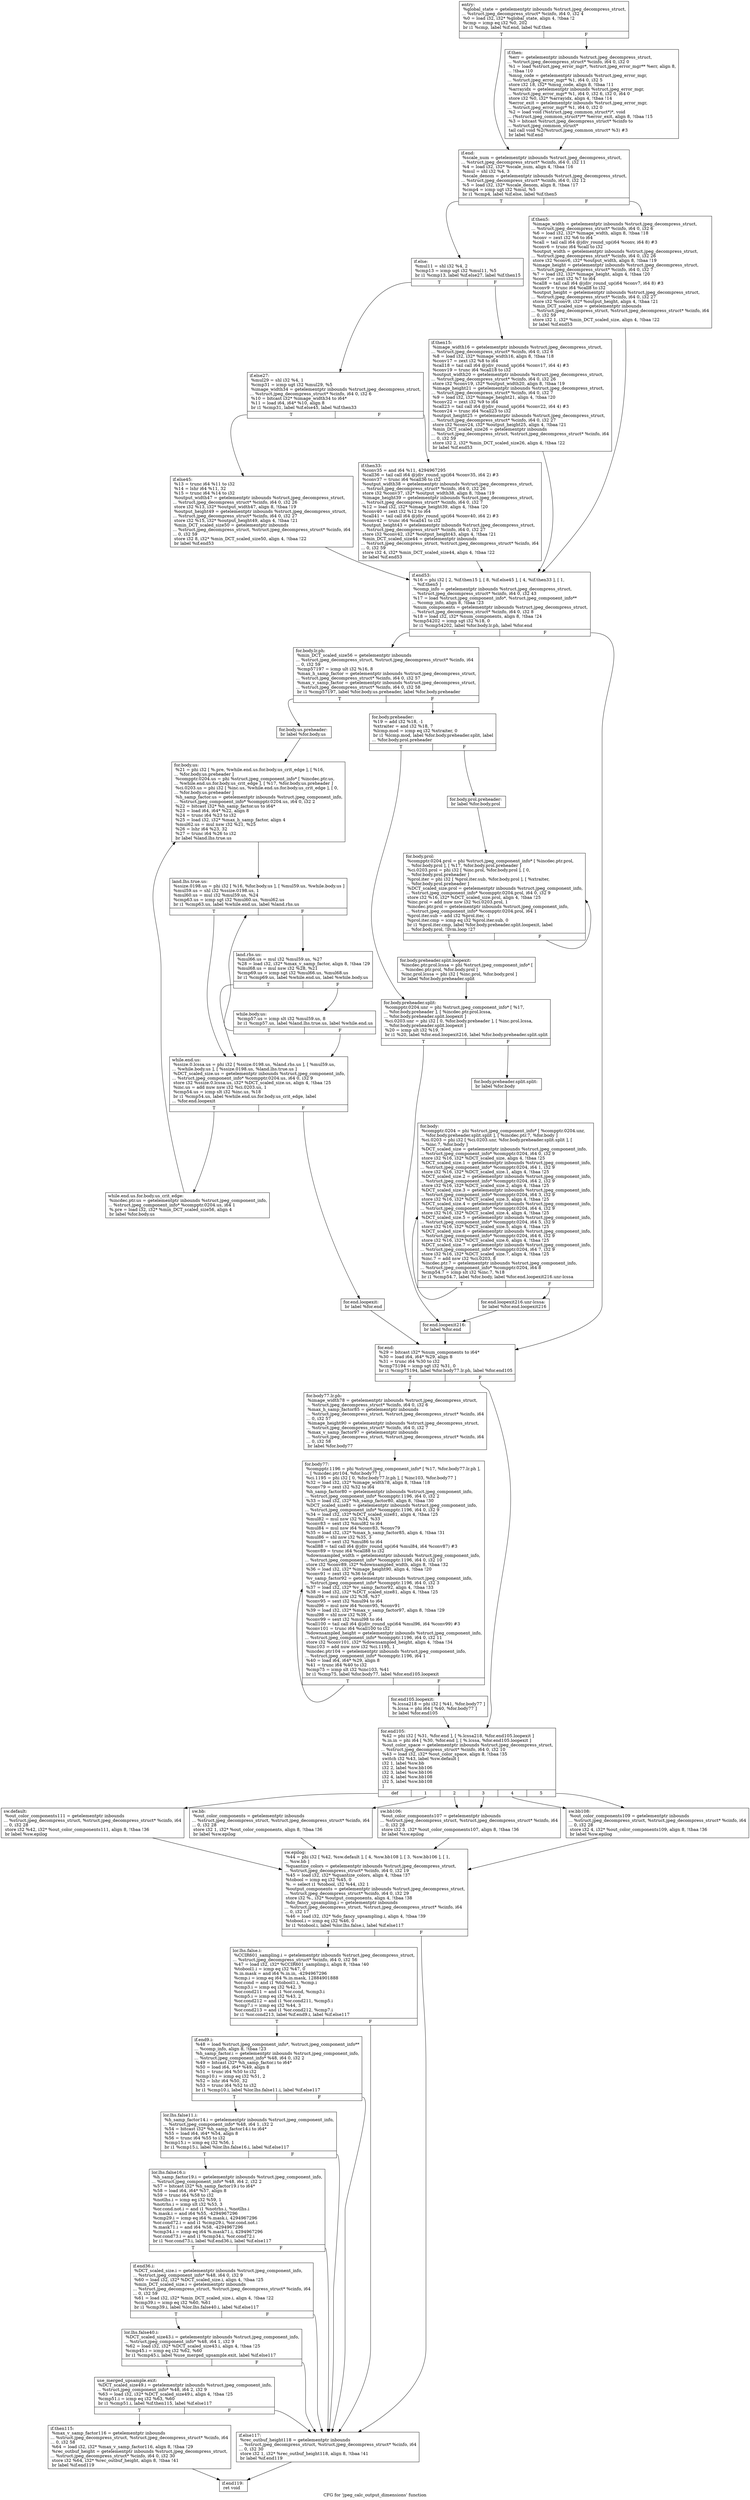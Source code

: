 digraph "CFG for 'jpeg_calc_output_dimensions' function" {
	label="CFG for 'jpeg_calc_output_dimensions' function";

	Node0x60f0290 [shape=record,label="{entry:\l  %global_state = getelementptr inbounds %struct.jpeg_decompress_struct,\l... %struct.jpeg_decompress_struct* %cinfo, i64 0, i32 4\l  %0 = load i32, i32* %global_state, align 4, !tbaa !2\l  %cmp = icmp eq i32 %0, 202\l  br i1 %cmp, label %if.end, label %if.then\l|{<s0>T|<s1>F}}"];
	Node0x60f0290:s0 -> Node0x60f4f40;
	Node0x60f0290:s1 -> Node0x60f5010;
	Node0x60f5010 [shape=record,label="{if.then:                                          \l  %err = getelementptr inbounds %struct.jpeg_decompress_struct,\l... %struct.jpeg_decompress_struct* %cinfo, i64 0, i32 0\l  %1 = load %struct.jpeg_error_mgr*, %struct.jpeg_error_mgr** %err, align 8,\l... !tbaa !10\l  %msg_code = getelementptr inbounds %struct.jpeg_error_mgr,\l... %struct.jpeg_error_mgr* %1, i64 0, i32 5\l  store i32 18, i32* %msg_code, align 8, !tbaa !11\l  %arrayidx = getelementptr inbounds %struct.jpeg_error_mgr,\l... %struct.jpeg_error_mgr* %1, i64 0, i32 6, i32 0, i64 0\l  store i32 %0, i32* %arrayidx, align 4, !tbaa !14\l  %error_exit = getelementptr inbounds %struct.jpeg_error_mgr,\l... %struct.jpeg_error_mgr* %1, i64 0, i32 0\l  %2 = load void (%struct.jpeg_common_struct*)*, void\l... (%struct.jpeg_common_struct*)** %error_exit, align 8, !tbaa !15\l  %3 = bitcast %struct.jpeg_decompress_struct* %cinfo to\l... %struct.jpeg_common_struct*\l  tail call void %2(%struct.jpeg_common_struct* %3) #3\l  br label %if.end\l}"];
	Node0x60f5010 -> Node0x60f4f40;
	Node0x60f4f40 [shape=record,label="{if.end:                                           \l  %scale_num = getelementptr inbounds %struct.jpeg_decompress_struct,\l... %struct.jpeg_decompress_struct* %cinfo, i64 0, i32 11\l  %4 = load i32, i32* %scale_num, align 4, !tbaa !16\l  %mul = shl i32 %4, 3\l  %scale_denom = getelementptr inbounds %struct.jpeg_decompress_struct,\l... %struct.jpeg_decompress_struct* %cinfo, i64 0, i32 12\l  %5 = load i32, i32* %scale_denom, align 8, !tbaa !17\l  %cmp4 = icmp ugt i32 %mul, %5\l  br i1 %cmp4, label %if.else, label %if.then5\l|{<s0>T|<s1>F}}"];
	Node0x60f4f40:s0 -> Node0x60f6500;
	Node0x60f4f40:s1 -> Node0x60f65d0;
	Node0x60f65d0 [shape=record,label="{if.then5:                                         \l  %image_width = getelementptr inbounds %struct.jpeg_decompress_struct,\l... %struct.jpeg_decompress_struct* %cinfo, i64 0, i32 6\l  %6 = load i32, i32* %image_width, align 8, !tbaa !18\l  %conv = zext i32 %6 to i64\l  %call = tail call i64 @jdiv_round_up(i64 %conv, i64 8) #3\l  %conv6 = trunc i64 %call to i32\l  %output_width = getelementptr inbounds %struct.jpeg_decompress_struct,\l... %struct.jpeg_decompress_struct* %cinfo, i64 0, i32 26\l  store i32 %conv6, i32* %output_width, align 8, !tbaa !19\l  %image_height = getelementptr inbounds %struct.jpeg_decompress_struct,\l... %struct.jpeg_decompress_struct* %cinfo, i64 0, i32 7\l  %7 = load i32, i32* %image_height, align 4, !tbaa !20\l  %conv7 = zext i32 %7 to i64\l  %call8 = tail call i64 @jdiv_round_up(i64 %conv7, i64 8) #3\l  %conv9 = trunc i64 %call8 to i32\l  %output_height = getelementptr inbounds %struct.jpeg_decompress_struct,\l... %struct.jpeg_decompress_struct* %cinfo, i64 0, i32 27\l  store i32 %conv9, i32* %output_height, align 4, !tbaa !21\l  %min_DCT_scaled_size = getelementptr inbounds\l... %struct.jpeg_decompress_struct, %struct.jpeg_decompress_struct* %cinfo, i64\l... 0, i32 59\l  store i32 1, i32* %min_DCT_scaled_size, align 4, !tbaa !22\l  br label %if.end53\l}"];
	Node0x60f65d0 -> Node0x60f7c70;
	Node0x60f6500 [shape=record,label="{if.else:                                          \l  %mul11 = shl i32 %4, 2\l  %cmp13 = icmp ugt i32 %mul11, %5\l  br i1 %cmp13, label %if.else27, label %if.then15\l|{<s0>T|<s1>F}}"];
	Node0x60f6500:s0 -> Node0x60f7f00;
	Node0x60f6500:s1 -> Node0x60f7f50;
	Node0x60f7f50 [shape=record,label="{if.then15:                                        \l  %image_width16 = getelementptr inbounds %struct.jpeg_decompress_struct,\l... %struct.jpeg_decompress_struct* %cinfo, i64 0, i32 6\l  %8 = load i32, i32* %image_width16, align 8, !tbaa !18\l  %conv17 = zext i32 %8 to i64\l  %call18 = tail call i64 @jdiv_round_up(i64 %conv17, i64 4) #3\l  %conv19 = trunc i64 %call18 to i32\l  %output_width20 = getelementptr inbounds %struct.jpeg_decompress_struct,\l... %struct.jpeg_decompress_struct* %cinfo, i64 0, i32 26\l  store i32 %conv19, i32* %output_width20, align 8, !tbaa !19\l  %image_height21 = getelementptr inbounds %struct.jpeg_decompress_struct,\l... %struct.jpeg_decompress_struct* %cinfo, i64 0, i32 7\l  %9 = load i32, i32* %image_height21, align 4, !tbaa !20\l  %conv22 = zext i32 %9 to i64\l  %call23 = tail call i64 @jdiv_round_up(i64 %conv22, i64 4) #3\l  %conv24 = trunc i64 %call23 to i32\l  %output_height25 = getelementptr inbounds %struct.jpeg_decompress_struct,\l... %struct.jpeg_decompress_struct* %cinfo, i64 0, i32 27\l  store i32 %conv24, i32* %output_height25, align 4, !tbaa !21\l  %min_DCT_scaled_size26 = getelementptr inbounds\l... %struct.jpeg_decompress_struct, %struct.jpeg_decompress_struct* %cinfo, i64\l... 0, i32 59\l  store i32 2, i32* %min_DCT_scaled_size26, align 4, !tbaa !22\l  br label %if.end53\l}"];
	Node0x60f7f50 -> Node0x60f7c70;
	Node0x60f7f00 [shape=record,label="{if.else27:                                        \l  %mul29 = shl i32 %4, 1\l  %cmp31 = icmp ugt i32 %mul29, %5\l  %image_width34 = getelementptr inbounds %struct.jpeg_decompress_struct,\l... %struct.jpeg_decompress_struct* %cinfo, i64 0, i32 6\l  %10 = bitcast i32* %image_width34 to i64*\l  %11 = load i64, i64* %10, align 8\l  br i1 %cmp31, label %if.else45, label %if.then33\l|{<s0>T|<s1>F}}"];
	Node0x60f7f00:s0 -> Node0x60f3200;
	Node0x60f7f00:s1 -> Node0x60f32e0;
	Node0x60f32e0 [shape=record,label="{if.then33:                                        \l  %conv35 = and i64 %11, 4294967295\l  %call36 = tail call i64 @jdiv_round_up(i64 %conv35, i64 2) #3\l  %conv37 = trunc i64 %call36 to i32\l  %output_width38 = getelementptr inbounds %struct.jpeg_decompress_struct,\l... %struct.jpeg_decompress_struct* %cinfo, i64 0, i32 26\l  store i32 %conv37, i32* %output_width38, align 8, !tbaa !19\l  %image_height39 = getelementptr inbounds %struct.jpeg_decompress_struct,\l... %struct.jpeg_decompress_struct* %cinfo, i64 0, i32 7\l  %12 = load i32, i32* %image_height39, align 4, !tbaa !20\l  %conv40 = zext i32 %12 to i64\l  %call41 = tail call i64 @jdiv_round_up(i64 %conv40, i64 2) #3\l  %conv42 = trunc i64 %call41 to i32\l  %output_height43 = getelementptr inbounds %struct.jpeg_decompress_struct,\l... %struct.jpeg_decompress_struct* %cinfo, i64 0, i32 27\l  store i32 %conv42, i32* %output_height43, align 4, !tbaa !21\l  %min_DCT_scaled_size44 = getelementptr inbounds\l... %struct.jpeg_decompress_struct, %struct.jpeg_decompress_struct* %cinfo, i64\l... 0, i32 59\l  store i32 4, i32* %min_DCT_scaled_size44, align 4, !tbaa !22\l  br label %if.end53\l}"];
	Node0x60f32e0 -> Node0x60f7c70;
	Node0x60f3200 [shape=record,label="{if.else45:                                        \l  %13 = trunc i64 %11 to i32\l  %14 = lshr i64 %11, 32\l  %15 = trunc i64 %14 to i32\l  %output_width47 = getelementptr inbounds %struct.jpeg_decompress_struct,\l... %struct.jpeg_decompress_struct* %cinfo, i64 0, i32 26\l  store i32 %13, i32* %output_width47, align 8, !tbaa !19\l  %output_height49 = getelementptr inbounds %struct.jpeg_decompress_struct,\l... %struct.jpeg_decompress_struct* %cinfo, i64 0, i32 27\l  store i32 %15, i32* %output_height49, align 4, !tbaa !21\l  %min_DCT_scaled_size50 = getelementptr inbounds\l... %struct.jpeg_decompress_struct, %struct.jpeg_decompress_struct* %cinfo, i64\l... 0, i32 59\l  store i32 8, i32* %min_DCT_scaled_size50, align 4, !tbaa !22\l  br label %if.end53\l}"];
	Node0x60f3200 -> Node0x60f7c70;
	Node0x60f7c70 [shape=record,label="{if.end53:                                         \l  %16 = phi i32 [ 2, %if.then15 ], [ 8, %if.else45 ], [ 4, %if.then33 ], [ 1,\l... %if.then5 ]\l  %comp_info = getelementptr inbounds %struct.jpeg_decompress_struct,\l... %struct.jpeg_decompress_struct* %cinfo, i64 0, i32 43\l  %17 = load %struct.jpeg_component_info*, %struct.jpeg_component_info**\l... %comp_info, align 8, !tbaa !23\l  %num_components = getelementptr inbounds %struct.jpeg_decompress_struct,\l... %struct.jpeg_decompress_struct* %cinfo, i64 0, i32 8\l  %18 = load i32, i32* %num_components, align 8, !tbaa !24\l  %cmp54202 = icmp sgt i32 %18, 0\l  br i1 %cmp54202, label %for.body.lr.ph, label %for.end\l|{<s0>T|<s1>F}}"];
	Node0x60f7c70:s0 -> Node0x60fccc0;
	Node0x60f7c70:s1 -> Node0x60fcda0;
	Node0x60fccc0 [shape=record,label="{for.body.lr.ph:                                   \l  %min_DCT_scaled_size56 = getelementptr inbounds\l... %struct.jpeg_decompress_struct, %struct.jpeg_decompress_struct* %cinfo, i64\l... 0, i32 59\l  %cmp57197 = icmp ult i32 %16, 8\l  %max_h_samp_factor = getelementptr inbounds %struct.jpeg_decompress_struct,\l... %struct.jpeg_decompress_struct* %cinfo, i64 0, i32 57\l  %max_v_samp_factor = getelementptr inbounds %struct.jpeg_decompress_struct,\l... %struct.jpeg_decompress_struct* %cinfo, i64 0, i32 58\l  br i1 %cmp57197, label %for.body.us.preheader, label %for.body.preheader\l|{<s0>T|<s1>F}}"];
	Node0x60fccc0:s0 -> Node0x60fd300;
	Node0x60fccc0:s1 -> Node0x60fd3a0;
	Node0x60fd3a0 [shape=record,label="{for.body.preheader:                               \l  %19 = add i32 %18, -1\l  %xtraiter = and i32 %18, 7\l  %lcmp.mod = icmp eq i32 %xtraiter, 0\l  br i1 %lcmp.mod, label %for.body.preheader.split, label\l... %for.body.prol.preheader\l|{<s0>T|<s1>F}}"];
	Node0x60fd3a0:s0 -> Node0x60fd750;
	Node0x60fd3a0:s1 -> Node0x60fd810;
	Node0x60fd810 [shape=record,label="{for.body.prol.preheader:                          \l  br label %for.body.prol\l}"];
	Node0x60fd810 -> Node0x60fd980;
	Node0x60fd980 [shape=record,label="{for.body.prol:                                    \l  %compptr.0204.prol = phi %struct.jpeg_component_info* [ %incdec.ptr.prol,\l... %for.body.prol ], [ %17, %for.body.prol.preheader ]\l  %ci.0203.prol = phi i32 [ %inc.prol, %for.body.prol ], [ 0,\l... %for.body.prol.preheader ]\l  %prol.iter = phi i32 [ %prol.iter.sub, %for.body.prol ], [ %xtraiter,\l... %for.body.prol.preheader ]\l  %DCT_scaled_size.prol = getelementptr inbounds %struct.jpeg_component_info,\l... %struct.jpeg_component_info* %compptr.0204.prol, i64 0, i32 9\l  store i32 %16, i32* %DCT_scaled_size.prol, align 4, !tbaa !25\l  %inc.prol = add nuw nsw i32 %ci.0203.prol, 1\l  %incdec.ptr.prol = getelementptr inbounds %struct.jpeg_component_info,\l... %struct.jpeg_component_info* %compptr.0204.prol, i64 1\l  %prol.iter.sub = add i32 %prol.iter, -1\l  %prol.iter.cmp = icmp eq i32 %prol.iter.sub, 0\l  br i1 %prol.iter.cmp, label %for.body.preheader.split.loopexit, label\l... %for.body.prol, !llvm.loop !27\l|{<s0>T|<s1>F}}"];
	Node0x60fd980:s0 -> Node0x60fe3f0;
	Node0x60fd980:s1 -> Node0x60fd980;
	Node0x60fe3f0 [shape=record,label="{for.body.preheader.split.loopexit:                \l  %incdec.ptr.prol.lcssa = phi %struct.jpeg_component_info* [\l... %incdec.ptr.prol, %for.body.prol ]\l  %inc.prol.lcssa = phi i32 [ %inc.prol, %for.body.prol ]\l  br label %for.body.preheader.split\l}"];
	Node0x60fe3f0 -> Node0x60fd750;
	Node0x60fd750 [shape=record,label="{for.body.preheader.split:                         \l  %compptr.0204.unr = phi %struct.jpeg_component_info* [ %17,\l... %for.body.preheader ], [ %incdec.ptr.prol.lcssa,\l... %for.body.preheader.split.loopexit ]\l  %ci.0203.unr = phi i32 [ 0, %for.body.preheader ], [ %inc.prol.lcssa,\l... %for.body.preheader.split.loopexit ]\l  %20 = icmp ult i32 %19, 7\l  br i1 %20, label %for.end.loopexit216, label %for.body.preheader.split.split\l|{<s0>T|<s1>F}}"];
	Node0x60fd750:s0 -> Node0x60fe880;
	Node0x60fd750:s1 -> Node0x60fe980;
	Node0x60fe980 [shape=record,label="{for.body.preheader.split.split:                   \l  br label %for.body\l}"];
	Node0x60fe980 -> Node0x60feb30;
	Node0x60fd300 [shape=record,label="{for.body.us.preheader:                            \l  br label %for.body.us\l}"];
	Node0x60fd300 -> Node0x60febe0;
	Node0x60febe0 [shape=record,label="{for.body.us:                                      \l  %21 = phi i32 [ %.pre, %while.end.us.for.body.us_crit_edge ], [ %16,\l... %for.body.us.preheader ]\l  %compptr.0204.us = phi %struct.jpeg_component_info* [ %incdec.ptr.us,\l... %while.end.us.for.body.us_crit_edge ], [ %17, %for.body.us.preheader ]\l  %ci.0203.us = phi i32 [ %inc.us, %while.end.us.for.body.us_crit_edge ], [ 0,\l... %for.body.us.preheader ]\l  %h_samp_factor.us = getelementptr inbounds %struct.jpeg_component_info,\l... %struct.jpeg_component_info* %compptr.0204.us, i64 0, i32 2\l  %22 = bitcast i32* %h_samp_factor.us to i64*\l  %23 = load i64, i64* %22, align 8\l  %24 = trunc i64 %23 to i32\l  %25 = load i32, i32* %max_h_samp_factor, align 4\l  %mul62.us = mul nsw i32 %21, %25\l  %26 = lshr i64 %23, 32\l  %27 = trunc i64 %26 to i32\l  br label %land.lhs.true.us\l}"];
	Node0x60febe0 -> Node0x60fb600;
	Node0x60fb600 [shape=record,label="{land.lhs.true.us:                                 \l  %ssize.0198.us = phi i32 [ %16, %for.body.us ], [ %mul59.us, %while.body.us ]\l  %mul59.us = shl i32 %ssize.0198.us, 1\l  %mul60.us = mul i32 %mul59.us, %24\l  %cmp63.us = icmp sgt i32 %mul60.us, %mul62.us\l  br i1 %cmp63.us, label %while.end.us, label %land.rhs.us\l|{<s0>T|<s1>F}}"];
	Node0x60fb600:s0 -> Node0x6100910;
	Node0x60fb600:s1 -> Node0x6100990;
	Node0x6100990 [shape=record,label="{land.rhs.us:                                      \l  %mul66.us = mul i32 %mul59.us, %27\l  %28 = load i32, i32* %max_v_samp_factor, align 8, !tbaa !29\l  %mul68.us = mul nsw i32 %28, %21\l  %cmp69.us = icmp sgt i32 %mul66.us, %mul68.us\l  br i1 %cmp69.us, label %while.end.us, label %while.body.us\l|{<s0>T|<s1>F}}"];
	Node0x6100990:s0 -> Node0x6100910;
	Node0x6100990:s1 -> Node0x60fb7a0;
	Node0x60fb7a0 [shape=record,label="{while.body.us:                                    \l  %cmp57.us = icmp slt i32 %mul59.us, 8\l  br i1 %cmp57.us, label %land.lhs.true.us, label %while.end.us\l|{<s0>T|<s1>F}}"];
	Node0x60fb7a0:s0 -> Node0x60fb600;
	Node0x60fb7a0:s1 -> Node0x6100910;
	Node0x6100910 [shape=record,label="{while.end.us:                                     \l  %ssize.0.lcssa.us = phi i32 [ %ssize.0198.us, %land.rhs.us ], [ %mul59.us,\l... %while.body.us ], [ %ssize.0198.us, %land.lhs.true.us ]\l  %DCT_scaled_size.us = getelementptr inbounds %struct.jpeg_component_info,\l... %struct.jpeg_component_info* %compptr.0204.us, i64 0, i32 9\l  store i32 %ssize.0.lcssa.us, i32* %DCT_scaled_size.us, align 4, !tbaa !25\l  %inc.us = add nuw nsw i32 %ci.0203.us, 1\l  %cmp54.us = icmp slt i32 %inc.us, %18\l  br i1 %cmp54.us, label %while.end.us.for.body.us_crit_edge, label\l... %for.end.loopexit\l|{<s0>T|<s1>F}}"];
	Node0x6100910:s0 -> Node0x60fad00;
	Node0x6100910:s1 -> Node0x61018e0;
	Node0x60fad00 [shape=record,label="{while.end.us.for.body.us_crit_edge:               \l  %incdec.ptr.us = getelementptr inbounds %struct.jpeg_component_info,\l... %struct.jpeg_component_info* %compptr.0204.us, i64 1\l  %.pre = load i32, i32* %min_DCT_scaled_size56, align 4\l  br label %for.body.us\l}"];
	Node0x60fad00 -> Node0x60febe0;
	Node0x60feb30 [shape=record,label="{for.body:                                         \l  %compptr.0204 = phi %struct.jpeg_component_info* [ %compptr.0204.unr,\l... %for.body.preheader.split.split ], [ %incdec.ptr.7, %for.body ]\l  %ci.0203 = phi i32 [ %ci.0203.unr, %for.body.preheader.split.split ], [\l... %inc.7, %for.body ]\l  %DCT_scaled_size = getelementptr inbounds %struct.jpeg_component_info,\l... %struct.jpeg_component_info* %compptr.0204, i64 0, i32 9\l  store i32 %16, i32* %DCT_scaled_size, align 4, !tbaa !25\l  %DCT_scaled_size.1 = getelementptr inbounds %struct.jpeg_component_info,\l... %struct.jpeg_component_info* %compptr.0204, i64 1, i32 9\l  store i32 %16, i32* %DCT_scaled_size.1, align 4, !tbaa !25\l  %DCT_scaled_size.2 = getelementptr inbounds %struct.jpeg_component_info,\l... %struct.jpeg_component_info* %compptr.0204, i64 2, i32 9\l  store i32 %16, i32* %DCT_scaled_size.2, align 4, !tbaa !25\l  %DCT_scaled_size.3 = getelementptr inbounds %struct.jpeg_component_info,\l... %struct.jpeg_component_info* %compptr.0204, i64 3, i32 9\l  store i32 %16, i32* %DCT_scaled_size.3, align 4, !tbaa !25\l  %DCT_scaled_size.4 = getelementptr inbounds %struct.jpeg_component_info,\l... %struct.jpeg_component_info* %compptr.0204, i64 4, i32 9\l  store i32 %16, i32* %DCT_scaled_size.4, align 4, !tbaa !25\l  %DCT_scaled_size.5 = getelementptr inbounds %struct.jpeg_component_info,\l... %struct.jpeg_component_info* %compptr.0204, i64 5, i32 9\l  store i32 %16, i32* %DCT_scaled_size.5, align 4, !tbaa !25\l  %DCT_scaled_size.6 = getelementptr inbounds %struct.jpeg_component_info,\l... %struct.jpeg_component_info* %compptr.0204, i64 6, i32 9\l  store i32 %16, i32* %DCT_scaled_size.6, align 4, !tbaa !25\l  %DCT_scaled_size.7 = getelementptr inbounds %struct.jpeg_component_info,\l... %struct.jpeg_component_info* %compptr.0204, i64 7, i32 9\l  store i32 %16, i32* %DCT_scaled_size.7, align 4, !tbaa !25\l  %inc.7 = add nsw i32 %ci.0203, 8\l  %incdec.ptr.7 = getelementptr inbounds %struct.jpeg_component_info,\l... %struct.jpeg_component_info* %compptr.0204, i64 8\l  %cmp54.7 = icmp slt i32 %inc.7, %18\l  br i1 %cmp54.7, label %for.body, label %for.end.loopexit216.unr-lcssa\l|{<s0>T|<s1>F}}"];
	Node0x60feb30:s0 -> Node0x60feb30;
	Node0x60feb30:s1 -> Node0x6102930;
	Node0x61018e0 [shape=record,label="{for.end.loopexit:                                 \l  br label %for.end\l}"];
	Node0x61018e0 -> Node0x60fcda0;
	Node0x6102930 [shape=record,label="{for.end.loopexit216.unr-lcssa:                    \l  br label %for.end.loopexit216\l}"];
	Node0x6102930 -> Node0x60fe880;
	Node0x60fe880 [shape=record,label="{for.end.loopexit216:                              \l  br label %for.end\l}"];
	Node0x60fe880 -> Node0x60fcda0;
	Node0x60fcda0 [shape=record,label="{for.end:                                          \l  %29 = bitcast i32* %num_components to i64*\l  %30 = load i64, i64* %29, align 8\l  %31 = trunc i64 %30 to i32\l  %cmp75194 = icmp sgt i32 %31, 0\l  br i1 %cmp75194, label %for.body77.lr.ph, label %for.end105\l|{<s0>T|<s1>F}}"];
	Node0x60fcda0:s0 -> Node0x6102b20;
	Node0x60fcda0:s1 -> Node0x6102bd0;
	Node0x6102b20 [shape=record,label="{for.body77.lr.ph:                                 \l  %image_width78 = getelementptr inbounds %struct.jpeg_decompress_struct,\l... %struct.jpeg_decompress_struct* %cinfo, i64 0, i32 6\l  %max_h_samp_factor85 = getelementptr inbounds\l... %struct.jpeg_decompress_struct, %struct.jpeg_decompress_struct* %cinfo, i64\l... 0, i32 57\l  %image_height90 = getelementptr inbounds %struct.jpeg_decompress_struct,\l... %struct.jpeg_decompress_struct* %cinfo, i64 0, i32 7\l  %max_v_samp_factor97 = getelementptr inbounds\l... %struct.jpeg_decompress_struct, %struct.jpeg_decompress_struct* %cinfo, i64\l... 0, i32 58\l  br label %for.body77\l}"];
	Node0x6102b20 -> Node0x6102b70;
	Node0x6102b70 [shape=record,label="{for.body77:                                       \l  %compptr.1196 = phi %struct.jpeg_component_info* [ %17, %for.body77.lr.ph ],\l... [ %incdec.ptr104, %for.body77 ]\l  %ci.1195 = phi i32 [ 0, %for.body77.lr.ph ], [ %inc103, %for.body77 ]\l  %32 = load i32, i32* %image_width78, align 8, !tbaa !18\l  %conv79 = zext i32 %32 to i64\l  %h_samp_factor80 = getelementptr inbounds %struct.jpeg_component_info,\l... %struct.jpeg_component_info* %compptr.1196, i64 0, i32 2\l  %33 = load i32, i32* %h_samp_factor80, align 8, !tbaa !30\l  %DCT_scaled_size81 = getelementptr inbounds %struct.jpeg_component_info,\l... %struct.jpeg_component_info* %compptr.1196, i64 0, i32 9\l  %34 = load i32, i32* %DCT_scaled_size81, align 4, !tbaa !25\l  %mul82 = mul nsw i32 %34, %33\l  %conv83 = sext i32 %mul82 to i64\l  %mul84 = mul nsw i64 %conv83, %conv79\l  %35 = load i32, i32* %max_h_samp_factor85, align 4, !tbaa !31\l  %mul86 = shl nsw i32 %35, 3\l  %conv87 = sext i32 %mul86 to i64\l  %call88 = tail call i64 @jdiv_round_up(i64 %mul84, i64 %conv87) #3\l  %conv89 = trunc i64 %call88 to i32\l  %downsampled_width = getelementptr inbounds %struct.jpeg_component_info,\l... %struct.jpeg_component_info* %compptr.1196, i64 0, i32 10\l  store i32 %conv89, i32* %downsampled_width, align 8, !tbaa !32\l  %36 = load i32, i32* %image_height90, align 4, !tbaa !20\l  %conv91 = zext i32 %36 to i64\l  %v_samp_factor92 = getelementptr inbounds %struct.jpeg_component_info,\l... %struct.jpeg_component_info* %compptr.1196, i64 0, i32 3\l  %37 = load i32, i32* %v_samp_factor92, align 4, !tbaa !33\l  %38 = load i32, i32* %DCT_scaled_size81, align 4, !tbaa !25\l  %mul94 = mul nsw i32 %38, %37\l  %conv95 = sext i32 %mul94 to i64\l  %mul96 = mul nsw i64 %conv95, %conv91\l  %39 = load i32, i32* %max_v_samp_factor97, align 8, !tbaa !29\l  %mul98 = shl nsw i32 %39, 3\l  %conv99 = sext i32 %mul98 to i64\l  %call100 = tail call i64 @jdiv_round_up(i64 %mul96, i64 %conv99) #3\l  %conv101 = trunc i64 %call100 to i32\l  %downsampled_height = getelementptr inbounds %struct.jpeg_component_info,\l... %struct.jpeg_component_info* %compptr.1196, i64 0, i32 11\l  store i32 %conv101, i32* %downsampled_height, align 4, !tbaa !34\l  %inc103 = add nuw nsw i32 %ci.1195, 1\l  %incdec.ptr104 = getelementptr inbounds %struct.jpeg_component_info,\l... %struct.jpeg_component_info* %compptr.1196, i64 1\l  %40 = load i64, i64* %29, align 8\l  %41 = trunc i64 %40 to i32\l  %cmp75 = icmp slt i32 %inc103, %41\l  br i1 %cmp75, label %for.body77, label %for.end105.loopexit\l|{<s0>T|<s1>F}}"];
	Node0x6102b70:s0 -> Node0x6102b70;
	Node0x6102b70:s1 -> Node0x60f4000;
	Node0x60f4000 [shape=record,label="{for.end105.loopexit:                              \l  %.lcssa218 = phi i32 [ %41, %for.body77 ]\l  %.lcssa = phi i64 [ %40, %for.body77 ]\l  br label %for.end105\l}"];
	Node0x60f4000 -> Node0x6102bd0;
	Node0x6102bd0 [shape=record,label="{for.end105:                                       \l  %42 = phi i32 [ %31, %for.end ], [ %.lcssa218, %for.end105.loopexit ]\l  %.in.in = phi i64 [ %30, %for.end ], [ %.lcssa, %for.end105.loopexit ]\l  %out_color_space = getelementptr inbounds %struct.jpeg_decompress_struct,\l... %struct.jpeg_decompress_struct* %cinfo, i64 0, i32 10\l  %43 = load i32, i32* %out_color_space, align 8, !tbaa !35\l  switch i32 %43, label %sw.default [\l    i32 1, label %sw.bb\l    i32 2, label %sw.bb106\l    i32 3, label %sw.bb106\l    i32 4, label %sw.bb108\l    i32 5, label %sw.bb108\l  ]\l|{<s0>def|<s1>1|<s2>2|<s3>3|<s4>4|<s5>5}}"];
	Node0x6102bd0:s0 -> Node0x60f4580;
	Node0x6102bd0:s1 -> Node0x60f4660;
	Node0x6102bd0:s2 -> Node0x60f4730;
	Node0x6102bd0:s3 -> Node0x60f4730;
	Node0x6102bd0:s4 -> Node0x60f4810;
	Node0x6102bd0:s5 -> Node0x60f4810;
	Node0x60f4660 [shape=record,label="{sw.bb:                                            \l  %out_color_components = getelementptr inbounds\l... %struct.jpeg_decompress_struct, %struct.jpeg_decompress_struct* %cinfo, i64\l... 0, i32 28\l  store i32 1, i32* %out_color_components, align 8, !tbaa !36\l  br label %sw.epilog\l}"];
	Node0x60f4660 -> Node0x60f4da0;
	Node0x60f4730 [shape=record,label="{sw.bb106:                                         \l  %out_color_components107 = getelementptr inbounds\l... %struct.jpeg_decompress_struct, %struct.jpeg_decompress_struct* %cinfo, i64\l... 0, i32 28\l  store i32 3, i32* %out_color_components107, align 8, !tbaa !36\l  br label %sw.epilog\l}"];
	Node0x60f4730 -> Node0x60f4da0;
	Node0x60f4810 [shape=record,label="{sw.bb108:                                         \l  %out_color_components109 = getelementptr inbounds\l... %struct.jpeg_decompress_struct, %struct.jpeg_decompress_struct* %cinfo, i64\l... 0, i32 28\l  store i32 4, i32* %out_color_components109, align 8, !tbaa !36\l  br label %sw.epilog\l}"];
	Node0x60f4810 -> Node0x60f4da0;
	Node0x60f4580 [shape=record,label="{sw.default:                                       \l  %out_color_components111 = getelementptr inbounds\l... %struct.jpeg_decompress_struct, %struct.jpeg_decompress_struct* %cinfo, i64\l... 0, i32 28\l  store i32 %42, i32* %out_color_components111, align 8, !tbaa !36\l  br label %sw.epilog\l}"];
	Node0x60f4580 -> Node0x60f4da0;
	Node0x60f4da0 [shape=record,label="{sw.epilog:                                        \l  %44 = phi i32 [ %42, %sw.default ], [ 4, %sw.bb108 ], [ 3, %sw.bb106 ], [ 1,\l... %sw.bb ]\l  %quantize_colors = getelementptr inbounds %struct.jpeg_decompress_struct,\l... %struct.jpeg_decompress_struct* %cinfo, i64 0, i32 19\l  %45 = load i32, i32* %quantize_colors, align 4, !tbaa !37\l  %tobool = icmp eq i32 %45, 0\l  %. = select i1 %tobool, i32 %44, i32 1\l  %output_components = getelementptr inbounds %struct.jpeg_decompress_struct,\l... %struct.jpeg_decompress_struct* %cinfo, i64 0, i32 29\l  store i32 %., i32* %output_components, align 4, !tbaa !38\l  %do_fancy_upsampling.i = getelementptr inbounds\l... %struct.jpeg_decompress_struct, %struct.jpeg_decompress_struct* %cinfo, i64\l... 0, i32 17\l  %46 = load i32, i32* %do_fancy_upsampling.i, align 4, !tbaa !39\l  %tobool.i = icmp eq i32 %46, 0\l  br i1 %tobool.i, label %lor.lhs.false.i, label %if.else117\l|{<s0>T|<s1>F}}"];
	Node0x60f4da0:s0 -> Node0x6108840;
	Node0x60f4da0:s1 -> Node0x6108920;
	Node0x6108840 [shape=record,label="{lor.lhs.false.i:                                  \l  %CCIR601_sampling.i = getelementptr inbounds %struct.jpeg_decompress_struct,\l... %struct.jpeg_decompress_struct* %cinfo, i64 0, i32 56\l  %47 = load i32, i32* %CCIR601_sampling.i, align 8, !tbaa !40\l  %tobool1.i = icmp eq i32 %47, 0\l  %.in.mask = and i64 %.in.in, -4294967296\l  %cmp.i = icmp eq i64 %.in.mask, 12884901888\l  %or.cond = and i1 %tobool1.i, %cmp.i\l  %cmp3.i = icmp eq i32 %42, 3\l  %or.cond211 = and i1 %or.cond, %cmp3.i\l  %cmp5.i = icmp eq i32 %43, 2\l  %or.cond212 = and i1 %or.cond211, %cmp5.i\l  %cmp7.i = icmp eq i32 %44, 3\l  %or.cond213 = and i1 %or.cond212, %cmp7.i\l  br i1 %or.cond213, label %if.end9.i, label %if.else117\l|{<s0>T|<s1>F}}"];
	Node0x6108840:s0 -> Node0x60ff290;
	Node0x6108840:s1 -> Node0x6108920;
	Node0x60ff290 [shape=record,label="{if.end9.i:                                        \l  %48 = load %struct.jpeg_component_info*, %struct.jpeg_component_info**\l... %comp_info, align 8, !tbaa !23\l  %h_samp_factor.i = getelementptr inbounds %struct.jpeg_component_info,\l... %struct.jpeg_component_info* %48, i64 0, i32 2\l  %49 = bitcast i32* %h_samp_factor.i to i64*\l  %50 = load i64, i64* %49, align 8\l  %51 = trunc i64 %50 to i32\l  %cmp10.i = icmp eq i32 %51, 2\l  %52 = lshr i64 %50, 32\l  %53 = trunc i64 %52 to i32\l  br i1 %cmp10.i, label %lor.lhs.false11.i, label %if.else117\l|{<s0>T|<s1>F}}"];
	Node0x60ff290:s0 -> Node0x60ffd80;
	Node0x60ff290:s1 -> Node0x6108920;
	Node0x60ffd80 [shape=record,label="{lor.lhs.false11.i:                                \l  %h_samp_factor14.i = getelementptr inbounds %struct.jpeg_component_info,\l... %struct.jpeg_component_info* %48, i64 1, i32 2\l  %54 = bitcast i32* %h_samp_factor14.i to i64*\l  %55 = load i64, i64* %54, align 8\l  %56 = trunc i64 %55 to i32\l  %cmp15.i = icmp eq i32 %56, 1\l  br i1 %cmp15.i, label %lor.lhs.false16.i, label %if.else117\l|{<s0>T|<s1>F}}"];
	Node0x60ffd80:s0 -> Node0x6100180;
	Node0x60ffd80:s1 -> Node0x6108920;
	Node0x6100180 [shape=record,label="{lor.lhs.false16.i:                                \l  %h_samp_factor19.i = getelementptr inbounds %struct.jpeg_component_info,\l... %struct.jpeg_component_info* %48, i64 2, i32 2\l  %57 = bitcast i32* %h_samp_factor19.i to i64*\l  %58 = load i64, i64* %57, align 8\l  %59 = trunc i64 %58 to i32\l  %notlhs.i = icmp eq i32 %59, 1\l  %notrhs.i = icmp slt i32 %53, 3\l  %or.cond.not.i = and i1 %notrhs.i, %notlhs.i\l  %.mask.i = and i64 %55, -4294967296\l  %cmp29.i = icmp eq i64 %.mask.i, 4294967296\l  %or.cond72.i = and i1 %cmp29.i, %or.cond.not.i\l  %.mask71.i = and i64 %58, -4294967296\l  %cmp34.i = icmp eq i64 %.mask71.i, 4294967296\l  %or.cond73.i = and i1 %cmp34.i, %or.cond72.i\l  br i1 %or.cond73.i, label %if.end36.i, label %if.else117\l|{<s0>T|<s1>F}}"];
	Node0x6100180:s0 -> Node0x610c7e0;
	Node0x6100180:s1 -> Node0x6108920;
	Node0x610c7e0 [shape=record,label="{if.end36.i:                                       \l  %DCT_scaled_size.i = getelementptr inbounds %struct.jpeg_component_info,\l... %struct.jpeg_component_info* %48, i64 0, i32 9\l  %60 = load i32, i32* %DCT_scaled_size.i, align 4, !tbaa !25\l  %min_DCT_scaled_size.i = getelementptr inbounds\l... %struct.jpeg_decompress_struct, %struct.jpeg_decompress_struct* %cinfo, i64\l... 0, i32 59\l  %61 = load i32, i32* %min_DCT_scaled_size.i, align 4, !tbaa !22\l  %cmp39.i = icmp eq i32 %60, %61\l  br i1 %cmp39.i, label %lor.lhs.false40.i, label %if.else117\l|{<s0>T|<s1>F}}"];
	Node0x610c7e0:s0 -> Node0x610cbf0;
	Node0x610c7e0:s1 -> Node0x6108920;
	Node0x610cbf0 [shape=record,label="{lor.lhs.false40.i:                                \l  %DCT_scaled_size43.i = getelementptr inbounds %struct.jpeg_component_info,\l... %struct.jpeg_component_info* %48, i64 1, i32 9\l  %62 = load i32, i32* %DCT_scaled_size43.i, align 4, !tbaa !25\l  %cmp45.i = icmp eq i32 %62, %60\l  br i1 %cmp45.i, label %use_merged_upsample.exit, label %if.else117\l|{<s0>T|<s1>F}}"];
	Node0x610cbf0:s0 -> Node0x610cf00;
	Node0x610cbf0:s1 -> Node0x6108920;
	Node0x610cf00 [shape=record,label="{use_merged_upsample.exit:                         \l  %DCT_scaled_size49.i = getelementptr inbounds %struct.jpeg_component_info,\l... %struct.jpeg_component_info* %48, i64 2, i32 9\l  %63 = load i32, i32* %DCT_scaled_size49.i, align 4, !tbaa !25\l  %cmp51.i = icmp eq i32 %63, %60\l  br i1 %cmp51.i, label %if.then115, label %if.else117\l|{<s0>T|<s1>F}}"];
	Node0x610cf00:s0 -> Node0x610d1f0;
	Node0x610cf00:s1 -> Node0x6108920;
	Node0x610d1f0 [shape=record,label="{if.then115:                                       \l  %max_v_samp_factor116 = getelementptr inbounds\l... %struct.jpeg_decompress_struct, %struct.jpeg_decompress_struct* %cinfo, i64\l... 0, i32 58\l  %64 = load i32, i32* %max_v_samp_factor116, align 8, !tbaa !29\l  %rec_outbuf_height = getelementptr inbounds %struct.jpeg_decompress_struct,\l... %struct.jpeg_decompress_struct* %cinfo, i64 0, i32 30\l  store i32 %64, i32* %rec_outbuf_height, align 8, !tbaa !41\l  br label %if.end119\l}"];
	Node0x610d1f0 -> Node0x610d8d0;
	Node0x6108920 [shape=record,label="{if.else117:                                       \l  %rec_outbuf_height118 = getelementptr inbounds\l... %struct.jpeg_decompress_struct, %struct.jpeg_decompress_struct* %cinfo, i64\l... 0, i32 30\l  store i32 1, i32* %rec_outbuf_height118, align 8, !tbaa !41\l  br label %if.end119\l}"];
	Node0x6108920 -> Node0x610d8d0;
	Node0x610d8d0 [shape=record,label="{if.end119:                                        \l  ret void\l}"];
}
